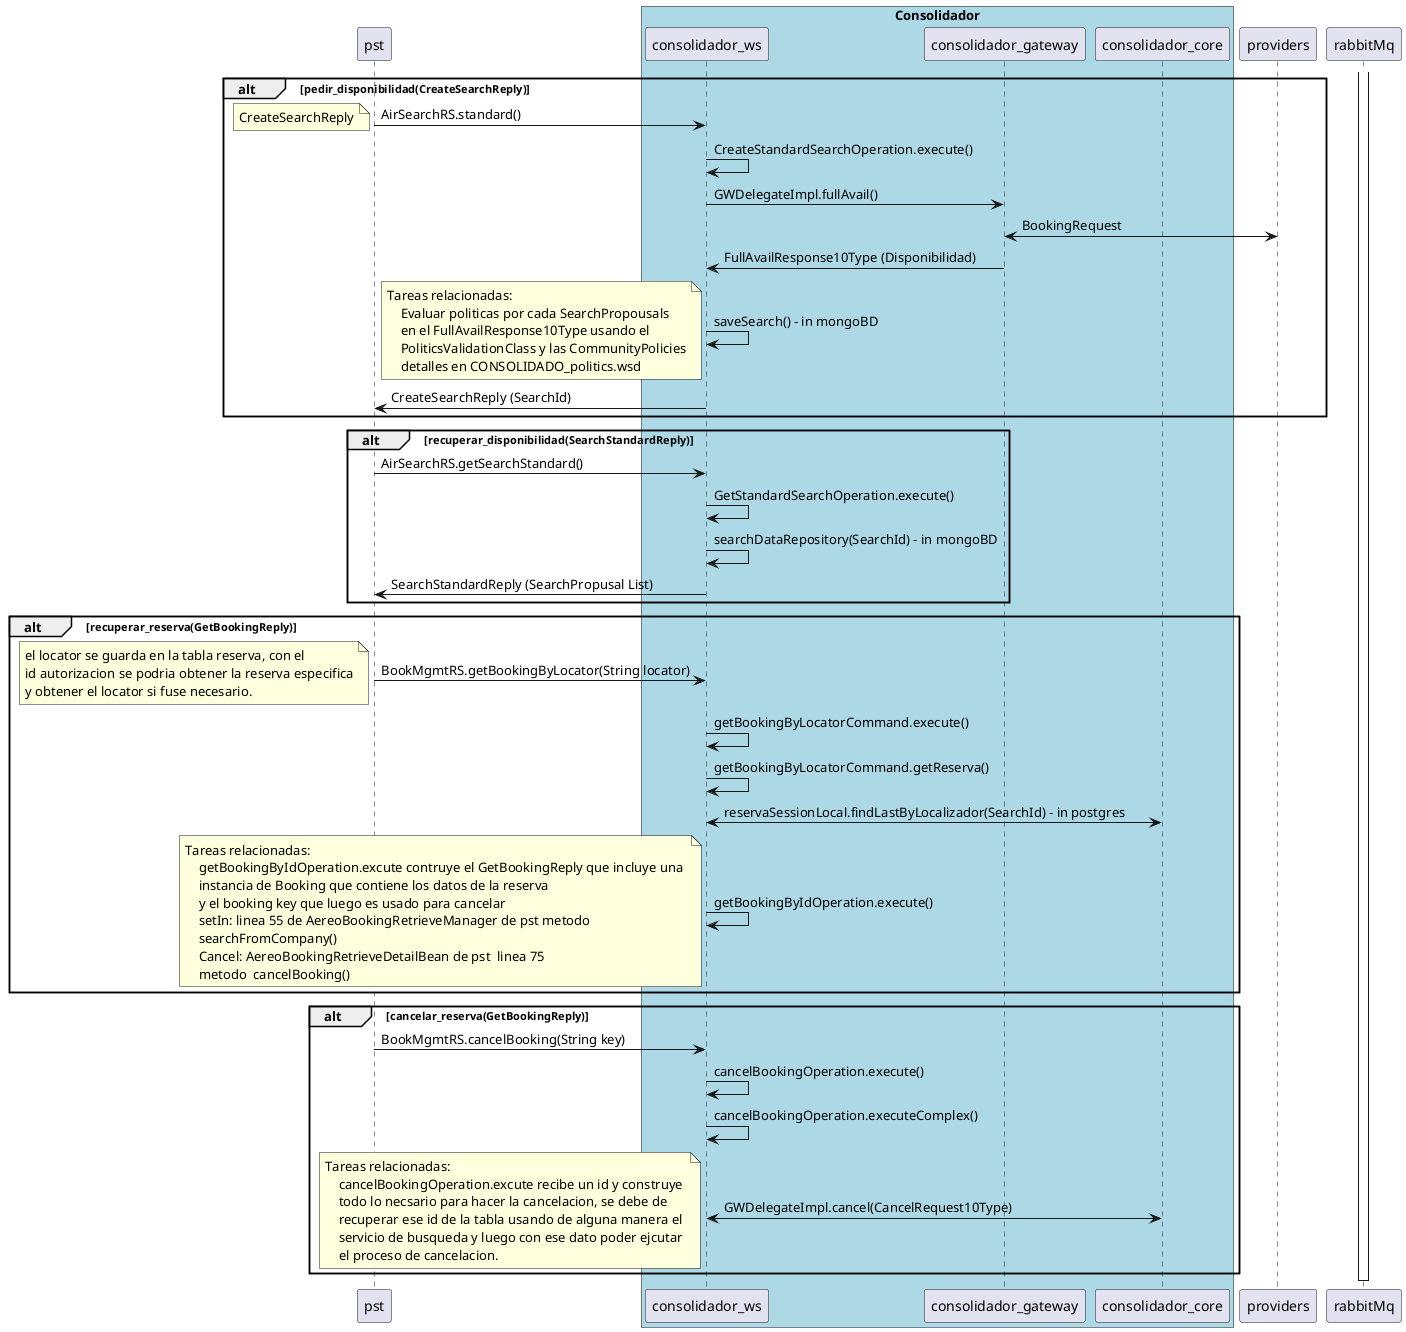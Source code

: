 @startuml evaluacion_politicas
participant pst
box "Consolidador" #LightBlue
participant consolidador_ws as ws
participant consolidador_gateway as gw
participant consolidador_core as cc
end box
participant providers as pv
participant rabbitMq as rm
' ---------->
alt pedir_disponibilidad(CreateSearchReply)
pst -> ws : AirSearchRS.standard()
note left
    CreateSearchReply
end note
ws->ws: CreateStandardSearchOperation.execute()
ws -> gw : GWDelegateImpl.fullAvail()
gw <-> pv : BookingRequest
gw -> ws: FullAvailResponse10Type (Disponibilidad)
ws -> ws: saveSearch() - in mongoBD
note left
Tareas relacionadas: 
    Evaluar politicas por cada SearchPropousals 
    en el FullAvailResponse10Type usando el 
    PoliticsValidationClass y las CommunityPolicies
    detalles en CONSOLIDADO_politics.wsd
end note
ws -> pst : CreateSearchReply (SearchId)
end
' ---------->
alt recuperar_disponibilidad(SearchStandardReply)
pst -> ws : AirSearchRS.getSearchStandard()
ws->ws: GetStandardSearchOperation.execute()
ws -> ws: searchDataRepository(SearchId) - in mongoBD
ws -> pst : SearchStandardReply (SearchPropusal List)
end

' ---------->
alt recuperar_reserva(GetBookingReply)
pst -> ws : BookMgmtRS.getBookingByLocator(String locator)
note left
    el locator se guarda en la tabla reserva, con el
    id autorizacion se podria obtener la reserva especifica
    y obtener el locator si fuse necesario.
end note
ws->ws: getBookingByLocatorCommand.execute()
ws->ws: getBookingByLocatorCommand.getReserva()
ws <-> cc: reservaSessionLocal.findLastByLocalizador(SearchId) - in postgres
ws -> ws : getBookingByIdOperation.execute()
note left
Tareas relacionadas: 
    getBookingByIdOperation.excute contruye el GetBookingReply que incluye una 
    instancia de Booking que contiene los datos de la reserva
    y el booking key que luego es usado para cancelar 
    setIn: linea 55 de AereoBookingRetrieveManager de pst metodo 
    searchFromCompany() 
    Cancel: AereoBookingRetrieveDetailBean de pst  linea 75
    metodo  cancelBooking()
end note
end
' ---------->
alt cancelar_reserva(GetBookingReply)
pst -> ws : BookMgmtRS.cancelBooking(String key)
ws->ws: cancelBookingOperation.execute()
ws->ws: cancelBookingOperation.executeComplex()
ws <-> cc: GWDelegateImpl.cancel(CancelRequest10Type) 
note left
Tareas relacionadas: 
    cancelBookingOperation.excute recibe un id y construye 
    todo lo necsario para hacer la cancelacion, se debe de
    recuperar ese id de la tabla usando de alguna manera el
    servicio de busqueda y luego con ese dato poder ejcutar 
    el proceso de cancelacion. 
end note
end
activate rm
deactivate rm